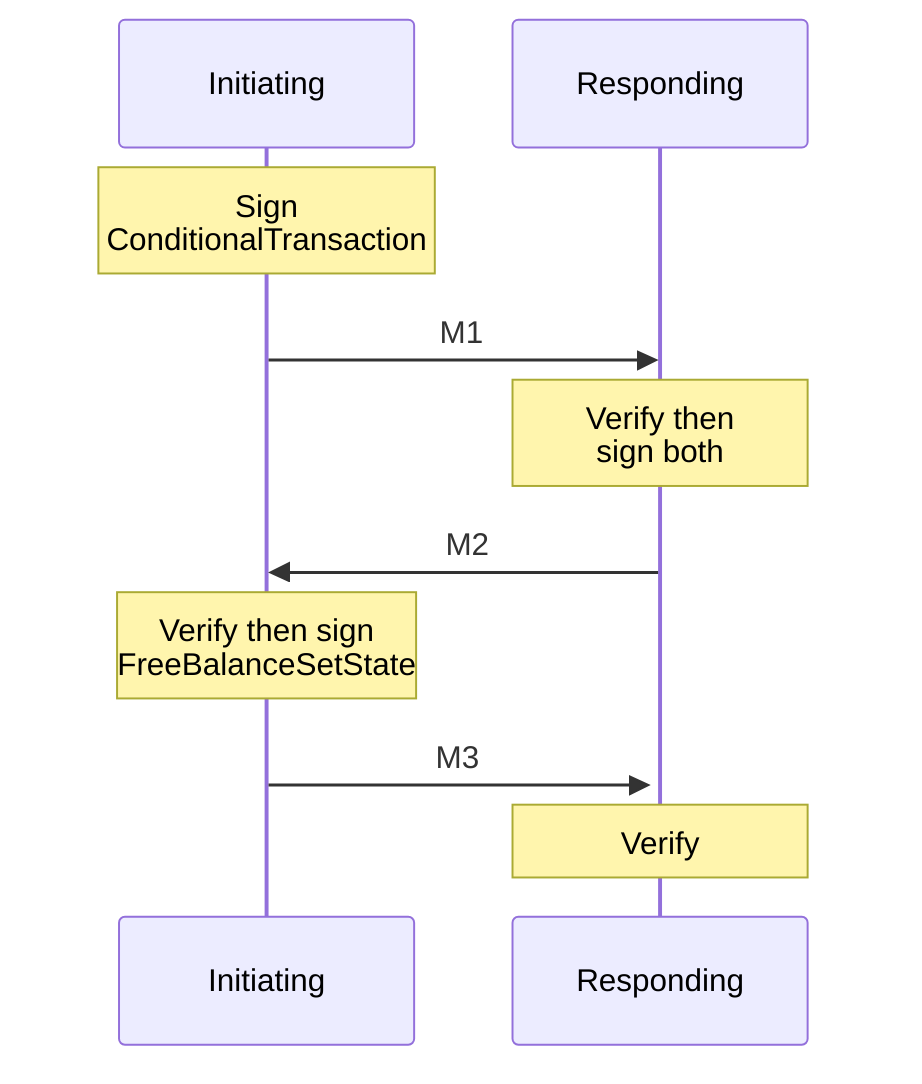 sequenceDiagram

    Note over Initiating: Sign <br> ConditionalTransaction

    Initiating->>Responding: M1

    Note over Responding: Verify then <br> sign both

    Responding->>Initiating: M2

    Note over Initiating: Verify then sign <br> FreeBalanceSetState

    Initiating->>+Responding: M3

    Note over Responding: Verify